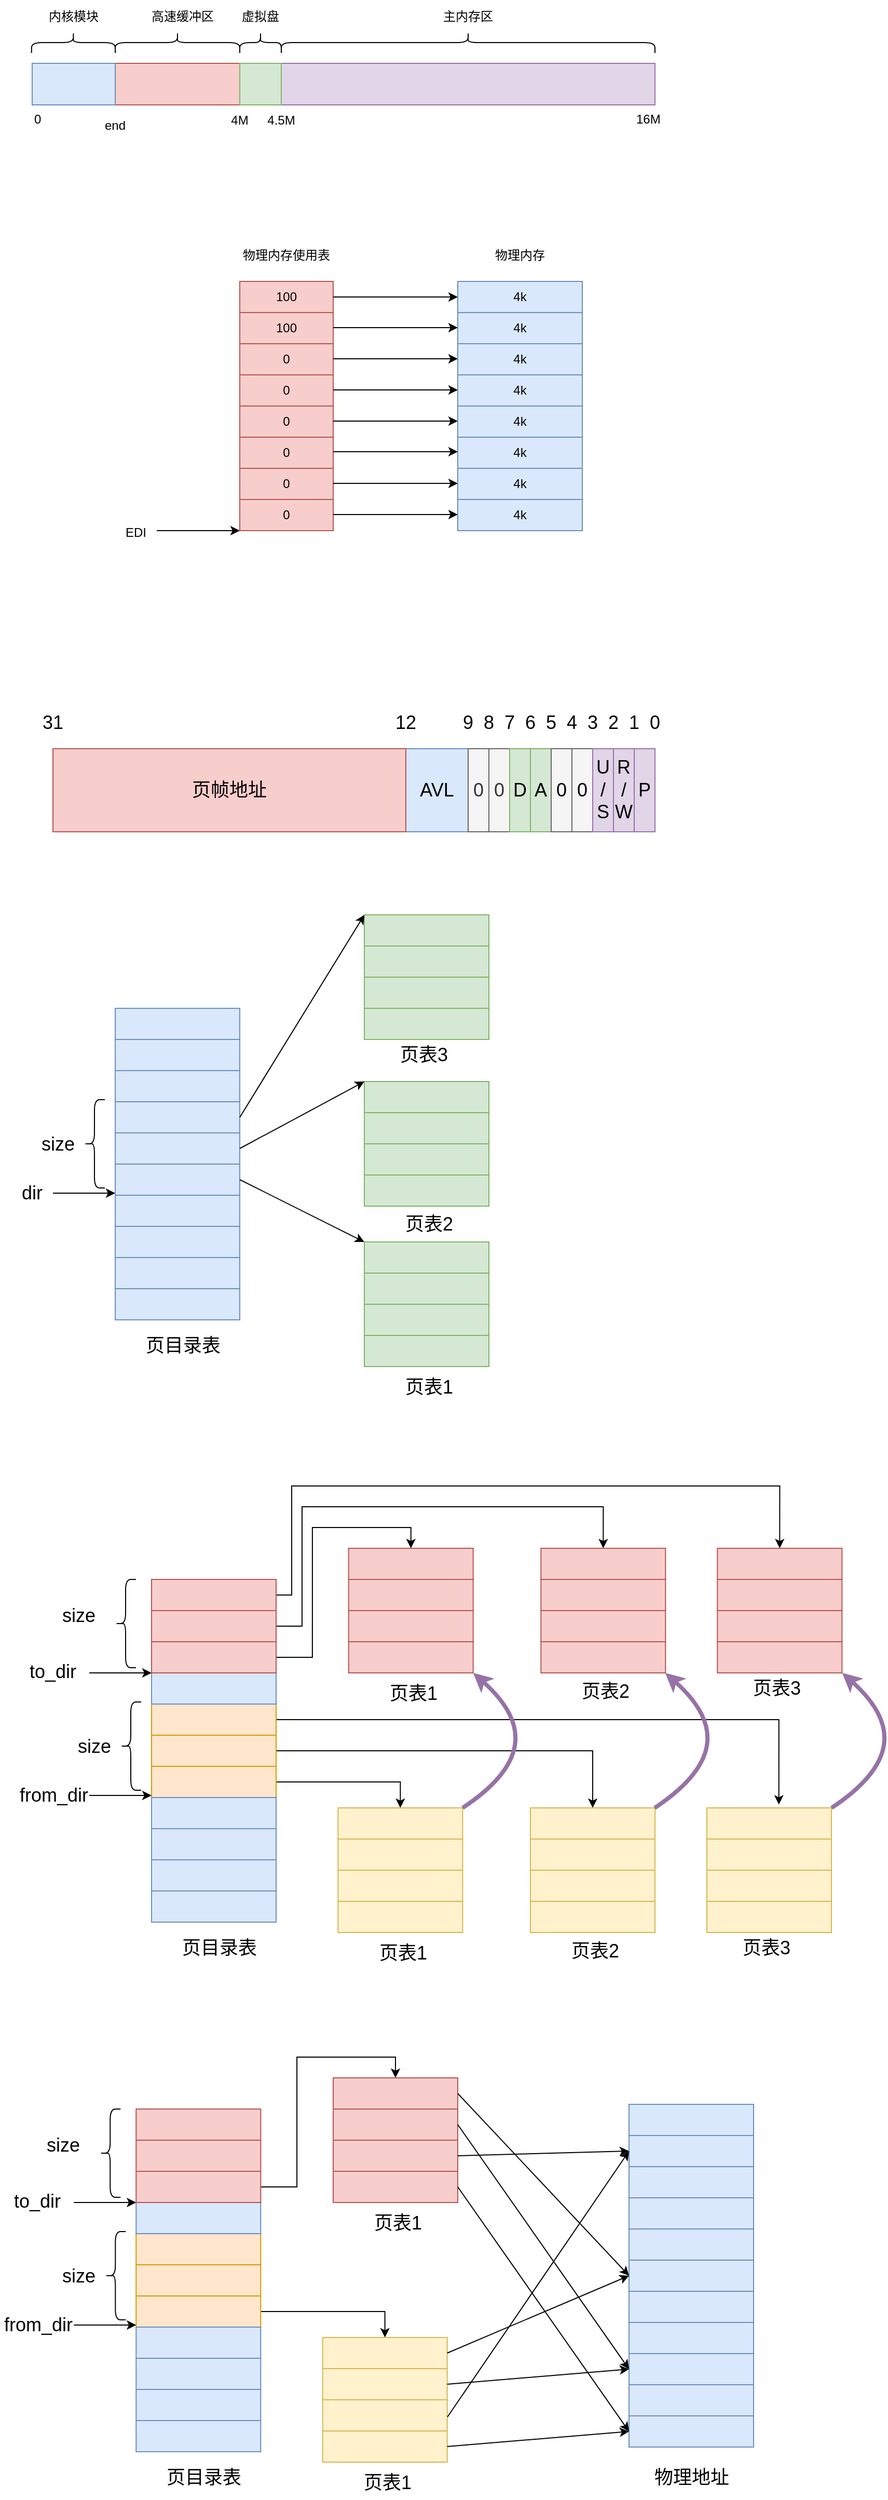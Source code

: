 <mxfile version="20.8.16" type="device"><diagram name="第 1 页" id="Z9fqQIJsKG8-aq3Dp88y"><mxGraphModel dx="2127" dy="840" grid="1" gridSize="10" guides="1" tooltips="1" connect="1" arrows="1" fold="1" page="1" pageScale="1" pageWidth="827" pageHeight="1169" math="0" shadow="0"><root><mxCell id="0"/><mxCell id="1" parent="0"/><mxCell id="56zLblbJZjW0HBdOFRBx-1" value="" style="rounded=0;whiteSpace=wrap;html=1;fillColor=#f8cecc;strokeColor=#b85450;" parent="1" vertex="1"><mxGeometry x="-520" y="100" width="120" height="40" as="geometry"/></mxCell><mxCell id="56zLblbJZjW0HBdOFRBx-2" value="4M" style="text;strokeColor=none;align=center;fillColor=none;html=1;verticalAlign=middle;whiteSpace=wrap;rounded=0;" parent="1" vertex="1"><mxGeometry x="-430" y="140" width="60" height="30" as="geometry"/></mxCell><mxCell id="56zLblbJZjW0HBdOFRBx-3" value="" style="rounded=0;whiteSpace=wrap;html=1;fillColor=#e1d5e7;strokeColor=#9673a6;" parent="1" vertex="1"><mxGeometry x="-360" y="100" width="360" height="40" as="geometry"/></mxCell><mxCell id="56zLblbJZjW0HBdOFRBx-4" value="&lt;span style=&quot;color: rgb(0, 0, 0); font-family: Helvetica; font-size: 12px; font-style: normal; font-variant-ligatures: normal; font-variant-caps: normal; font-weight: 400; letter-spacing: normal; orphans: 2; text-align: center; text-indent: 0px; text-transform: none; widows: 2; word-spacing: 0px; -webkit-text-stroke-width: 0px; background-color: rgb(251, 251, 251); text-decoration-thickness: initial; text-decoration-style: initial; text-decoration-color: initial; float: none; display: inline !important;&quot;&gt;16M&lt;/span&gt;" style="text;whiteSpace=wrap;html=1;" parent="1" vertex="1"><mxGeometry x="-20" y="140" width="50" height="40" as="geometry"/></mxCell><mxCell id="56zLblbJZjW0HBdOFRBx-5" value="&lt;span style=&quot;color: rgb(0, 0, 0); font-family: Helvetica; font-size: 12px; font-style: normal; font-variant-ligatures: normal; font-variant-caps: normal; font-weight: 400; letter-spacing: normal; orphans: 2; text-align: center; text-indent: 0px; text-transform: none; widows: 2; word-spacing: 0px; -webkit-text-stroke-width: 0px; background-color: rgb(251, 251, 251); text-decoration-thickness: initial; text-decoration-style: initial; text-decoration-color: initial; float: none; display: inline !important;&quot;&gt;0&lt;/span&gt;" style="text;whiteSpace=wrap;html=1;" parent="1" vertex="1"><mxGeometry x="-600" y="140" width="50" height="40" as="geometry"/></mxCell><mxCell id="56zLblbJZjW0HBdOFRBx-6" value="" style="rounded=0;whiteSpace=wrap;html=1;fillColor=#dae8fc;strokeColor=#6c8ebf;" parent="1" vertex="1"><mxGeometry x="-600" y="100" width="80" height="40" as="geometry"/></mxCell><mxCell id="56zLblbJZjW0HBdOFRBx-8" value="" style="rounded=0;whiteSpace=wrap;html=1;fillColor=#d5e8d4;strokeColor=#82b366;" parent="1" vertex="1"><mxGeometry x="-400" y="100" width="40" height="40" as="geometry"/></mxCell><mxCell id="56zLblbJZjW0HBdOFRBx-9" value="" style="shape=curlyBracket;whiteSpace=wrap;html=1;rounded=1;flipH=1;labelPosition=right;verticalLabelPosition=middle;align=left;verticalAlign=middle;rotation=-90;" parent="1" vertex="1"><mxGeometry x="-390" y="60" width="20" height="40" as="geometry"/></mxCell><mxCell id="56zLblbJZjW0HBdOFRBx-10" value="虚拟盘" style="text;strokeColor=none;align=center;fillColor=none;html=1;verticalAlign=middle;whiteSpace=wrap;rounded=0;" parent="1" vertex="1"><mxGeometry x="-410" y="40" width="60" height="30" as="geometry"/></mxCell><mxCell id="56zLblbJZjW0HBdOFRBx-11" value="" style="shape=curlyBracket;whiteSpace=wrap;html=1;rounded=1;flipH=1;labelPosition=right;verticalLabelPosition=middle;align=left;verticalAlign=middle;rotation=-90;" parent="1" vertex="1"><mxGeometry x="-190" y="-100" width="20" height="360" as="geometry"/></mxCell><mxCell id="56zLblbJZjW0HBdOFRBx-13" value="主内存区" style="text;strokeColor=none;align=center;fillColor=none;html=1;verticalAlign=middle;whiteSpace=wrap;rounded=0;" parent="1" vertex="1"><mxGeometry x="-210" y="40" width="60" height="30" as="geometry"/></mxCell><mxCell id="56zLblbJZjW0HBdOFRBx-14" value="高速缓冲区" style="text;strokeColor=none;align=center;fillColor=none;html=1;verticalAlign=middle;whiteSpace=wrap;rounded=0;" parent="1" vertex="1"><mxGeometry x="-490" y="40" width="70" height="30" as="geometry"/></mxCell><mxCell id="56zLblbJZjW0HBdOFRBx-15" value="" style="shape=curlyBracket;whiteSpace=wrap;html=1;rounded=1;flipH=1;labelPosition=right;verticalLabelPosition=middle;align=left;verticalAlign=middle;rotation=-90;" parent="1" vertex="1"><mxGeometry x="-470" y="20" width="20" height="120" as="geometry"/></mxCell><mxCell id="56zLblbJZjW0HBdOFRBx-16" value="" style="shape=curlyBracket;whiteSpace=wrap;html=1;rounded=1;flipH=1;labelPosition=right;verticalLabelPosition=middle;align=left;verticalAlign=middle;rotation=-90;" parent="1" vertex="1"><mxGeometry x="-570.31" y="39.69" width="20" height="80.63" as="geometry"/></mxCell><mxCell id="56zLblbJZjW0HBdOFRBx-17" value="内核模块" style="text;strokeColor=none;align=center;fillColor=none;html=1;verticalAlign=middle;whiteSpace=wrap;rounded=0;" parent="1" vertex="1"><mxGeometry x="-595.31" y="39.69" width="70" height="30" as="geometry"/></mxCell><mxCell id="56zLblbJZjW0HBdOFRBx-18" value="4.5M" style="text;strokeColor=none;align=center;fillColor=none;html=1;verticalAlign=middle;whiteSpace=wrap;rounded=0;" parent="1" vertex="1"><mxGeometry x="-390" y="140" width="60" height="30" as="geometry"/></mxCell><mxCell id="56zLblbJZjW0HBdOFRBx-19" value="end" style="text;strokeColor=none;align=center;fillColor=none;html=1;verticalAlign=middle;whiteSpace=wrap;rounded=0;" parent="1" vertex="1"><mxGeometry x="-550.31" y="145" width="60" height="30" as="geometry"/></mxCell><mxCell id="6lgCootFvS-f-Yo6Gv3N-1" value="4k" style="rounded=0;whiteSpace=wrap;html=1;fillColor=#dae8fc;strokeColor=#6c8ebf;" parent="1" vertex="1"><mxGeometry x="-190" y="310" width="120" height="30" as="geometry"/></mxCell><mxCell id="6lgCootFvS-f-Yo6Gv3N-2" value="4k" style="rounded=0;whiteSpace=wrap;html=1;fillColor=#dae8fc;strokeColor=#6c8ebf;" parent="1" vertex="1"><mxGeometry x="-190" y="340" width="120" height="30" as="geometry"/></mxCell><mxCell id="6lgCootFvS-f-Yo6Gv3N-4" value="100" style="rounded=0;whiteSpace=wrap;html=1;fillColor=#f8cecc;strokeColor=#b85450;" parent="1" vertex="1"><mxGeometry x="-400" y="310" width="90" height="30" as="geometry"/></mxCell><mxCell id="6lgCootFvS-f-Yo6Gv3N-5" value="100" style="rounded=0;whiteSpace=wrap;html=1;fillColor=#f8cecc;strokeColor=#b85450;" parent="1" vertex="1"><mxGeometry x="-400" y="340" width="90" height="30" as="geometry"/></mxCell><mxCell id="6lgCootFvS-f-Yo6Gv3N-6" value="4k" style="rounded=0;whiteSpace=wrap;html=1;fillColor=#dae8fc;strokeColor=#6c8ebf;" parent="1" vertex="1"><mxGeometry x="-190" y="370" width="120" height="30" as="geometry"/></mxCell><mxCell id="6lgCootFvS-f-Yo6Gv3N-7" value="4k" style="rounded=0;whiteSpace=wrap;html=1;fillColor=#dae8fc;strokeColor=#6c8ebf;" parent="1" vertex="1"><mxGeometry x="-190" y="400" width="120" height="30" as="geometry"/></mxCell><mxCell id="6lgCootFvS-f-Yo6Gv3N-8" value="4k" style="rounded=0;whiteSpace=wrap;html=1;fillColor=#dae8fc;strokeColor=#6c8ebf;" parent="1" vertex="1"><mxGeometry x="-190" y="490" width="120" height="30" as="geometry"/></mxCell><mxCell id="6lgCootFvS-f-Yo6Gv3N-9" value="4k" style="rounded=0;whiteSpace=wrap;html=1;fillColor=#dae8fc;strokeColor=#6c8ebf;" parent="1" vertex="1"><mxGeometry x="-190" y="520" width="120" height="30" as="geometry"/></mxCell><mxCell id="6lgCootFvS-f-Yo6Gv3N-10" value="4k" style="rounded=0;whiteSpace=wrap;html=1;fillColor=#dae8fc;strokeColor=#6c8ebf;" parent="1" vertex="1"><mxGeometry x="-190" y="430" width="120" height="30" as="geometry"/></mxCell><mxCell id="6lgCootFvS-f-Yo6Gv3N-11" value="4k" style="rounded=0;whiteSpace=wrap;html=1;fillColor=#dae8fc;strokeColor=#6c8ebf;" parent="1" vertex="1"><mxGeometry x="-190" y="460" width="120" height="30" as="geometry"/></mxCell><mxCell id="6lgCootFvS-f-Yo6Gv3N-12" value="0" style="rounded=0;whiteSpace=wrap;html=1;fillColor=#f8cecc;strokeColor=#b85450;" parent="1" vertex="1"><mxGeometry x="-400" y="370" width="90" height="30" as="geometry"/></mxCell><mxCell id="6lgCootFvS-f-Yo6Gv3N-13" value="0" style="rounded=0;whiteSpace=wrap;html=1;fillColor=#f8cecc;strokeColor=#b85450;" parent="1" vertex="1"><mxGeometry x="-400" y="400" width="90" height="30" as="geometry"/></mxCell><mxCell id="6lgCootFvS-f-Yo6Gv3N-14" value="0" style="rounded=0;whiteSpace=wrap;html=1;fillColor=#f8cecc;strokeColor=#b85450;" parent="1" vertex="1"><mxGeometry x="-400" y="430" width="90" height="30" as="geometry"/></mxCell><mxCell id="6lgCootFvS-f-Yo6Gv3N-15" value="0" style="rounded=0;whiteSpace=wrap;html=1;fillColor=#f8cecc;strokeColor=#b85450;" parent="1" vertex="1"><mxGeometry x="-400" y="460" width="90" height="30" as="geometry"/></mxCell><mxCell id="6lgCootFvS-f-Yo6Gv3N-16" value="0" style="rounded=0;whiteSpace=wrap;html=1;fillColor=#f8cecc;strokeColor=#b85450;" parent="1" vertex="1"><mxGeometry x="-400" y="490" width="90" height="30" as="geometry"/></mxCell><mxCell id="6lgCootFvS-f-Yo6Gv3N-17" value="0" style="rounded=0;whiteSpace=wrap;html=1;fillColor=#f8cecc;strokeColor=#b85450;" parent="1" vertex="1"><mxGeometry x="-400" y="520" width="90" height="30" as="geometry"/></mxCell><mxCell id="6lgCootFvS-f-Yo6Gv3N-18" value="" style="endArrow=classic;html=1;rounded=0;entryX=0;entryY=1;entryDx=0;entryDy=0;" parent="1" target="6lgCootFvS-f-Yo6Gv3N-17" edge="1"><mxGeometry width="50" height="50" relative="1" as="geometry"><mxPoint x="-480" y="550" as="sourcePoint"/><mxPoint x="-470" y="530" as="targetPoint"/></mxGeometry></mxCell><mxCell id="6lgCootFvS-f-Yo6Gv3N-19" value="EDI" style="text;strokeColor=none;align=center;fillColor=none;html=1;verticalAlign=middle;whiteSpace=wrap;rounded=0;" parent="1" vertex="1"><mxGeometry x="-530" y="537" width="60" height="30" as="geometry"/></mxCell><mxCell id="6lgCootFvS-f-Yo6Gv3N-20" value="" style="endArrow=classic;html=1;rounded=0;exitX=1;exitY=0.5;exitDx=0;exitDy=0;entryX=0;entryY=0.5;entryDx=0;entryDy=0;" parent="1" source="6lgCootFvS-f-Yo6Gv3N-4" target="6lgCootFvS-f-Yo6Gv3N-1" edge="1"><mxGeometry width="50" height="50" relative="1" as="geometry"><mxPoint x="-270" y="360" as="sourcePoint"/><mxPoint x="-220" y="310" as="targetPoint"/></mxGeometry></mxCell><mxCell id="6lgCootFvS-f-Yo6Gv3N-25" value="" style="endArrow=classic;html=1;rounded=0;exitX=1;exitY=0.5;exitDx=0;exitDy=0;entryX=0;entryY=0.5;entryDx=0;entryDy=0;" parent="1" edge="1"><mxGeometry width="50" height="50" relative="1" as="geometry"><mxPoint x="-310" y="354.5" as="sourcePoint"/><mxPoint x="-190" y="354.5" as="targetPoint"/></mxGeometry></mxCell><mxCell id="6lgCootFvS-f-Yo6Gv3N-26" value="" style="endArrow=classic;html=1;rounded=0;exitX=1;exitY=0.5;exitDx=0;exitDy=0;entryX=0;entryY=0.5;entryDx=0;entryDy=0;" parent="1" edge="1"><mxGeometry width="50" height="50" relative="1" as="geometry"><mxPoint x="-310" y="384.5" as="sourcePoint"/><mxPoint x="-190" y="384.5" as="targetPoint"/></mxGeometry></mxCell><mxCell id="6lgCootFvS-f-Yo6Gv3N-27" value="" style="endArrow=classic;html=1;rounded=0;exitX=1;exitY=0.5;exitDx=0;exitDy=0;entryX=0;entryY=0.5;entryDx=0;entryDy=0;" parent="1" edge="1"><mxGeometry width="50" height="50" relative="1" as="geometry"><mxPoint x="-310" y="414.5" as="sourcePoint"/><mxPoint x="-190" y="414.5" as="targetPoint"/></mxGeometry></mxCell><mxCell id="6lgCootFvS-f-Yo6Gv3N-28" value="" style="endArrow=classic;html=1;rounded=0;exitX=1;exitY=0.5;exitDx=0;exitDy=0;entryX=0;entryY=0.5;entryDx=0;entryDy=0;" parent="1" edge="1"><mxGeometry width="50" height="50" relative="1" as="geometry"><mxPoint x="-310" y="444.5" as="sourcePoint"/><mxPoint x="-190" y="444.5" as="targetPoint"/></mxGeometry></mxCell><mxCell id="6lgCootFvS-f-Yo6Gv3N-29" value="" style="endArrow=classic;html=1;rounded=0;exitX=1;exitY=0.5;exitDx=0;exitDy=0;entryX=0;entryY=0.5;entryDx=0;entryDy=0;" parent="1" edge="1"><mxGeometry width="50" height="50" relative="1" as="geometry"><mxPoint x="-310" y="474" as="sourcePoint"/><mxPoint x="-190" y="474" as="targetPoint"/></mxGeometry></mxCell><mxCell id="6lgCootFvS-f-Yo6Gv3N-30" value="" style="endArrow=classic;html=1;rounded=0;exitX=1;exitY=0.5;exitDx=0;exitDy=0;entryX=0;entryY=0.5;entryDx=0;entryDy=0;" parent="1" edge="1"><mxGeometry width="50" height="50" relative="1" as="geometry"><mxPoint x="-310" y="504.5" as="sourcePoint"/><mxPoint x="-190" y="504.5" as="targetPoint"/></mxGeometry></mxCell><mxCell id="6lgCootFvS-f-Yo6Gv3N-31" value="" style="endArrow=classic;html=1;rounded=0;exitX=1;exitY=0.5;exitDx=0;exitDy=0;entryX=0;entryY=0.5;entryDx=0;entryDy=0;" parent="1" edge="1"><mxGeometry width="50" height="50" relative="1" as="geometry"><mxPoint x="-310" y="534.5" as="sourcePoint"/><mxPoint x="-190" y="534.5" as="targetPoint"/></mxGeometry></mxCell><mxCell id="6lgCootFvS-f-Yo6Gv3N-32" value="物理内存" style="text;strokeColor=none;align=center;fillColor=none;html=1;verticalAlign=middle;whiteSpace=wrap;rounded=0;" parent="1" vertex="1"><mxGeometry x="-160" y="270" width="60" height="30" as="geometry"/></mxCell><mxCell id="6lgCootFvS-f-Yo6Gv3N-33" value="物理内存使用表" style="text;strokeColor=none;align=center;fillColor=none;html=1;verticalAlign=middle;whiteSpace=wrap;rounded=0;" parent="1" vertex="1"><mxGeometry x="-405.31" y="270" width="100" height="30" as="geometry"/></mxCell><mxCell id="2Js9VIfwfbrX5VFIJT9C-2" value="31" style="text;strokeColor=none;align=center;fillColor=none;html=1;verticalAlign=middle;whiteSpace=wrap;rounded=0;fontSize=18;" parent="1" vertex="1"><mxGeometry x="-610" y="720" width="60" height="30" as="geometry"/></mxCell><mxCell id="2Js9VIfwfbrX5VFIJT9C-3" value="12" style="text;strokeColor=none;align=center;fillColor=none;html=1;verticalAlign=middle;whiteSpace=wrap;rounded=0;fontSize=18;" parent="1" vertex="1"><mxGeometry x="-270.0" y="720" width="60" height="30" as="geometry"/></mxCell><mxCell id="2Js9VIfwfbrX5VFIJT9C-6" value="9" style="text;strokeColor=none;align=center;fillColor=none;html=1;verticalAlign=middle;whiteSpace=wrap;rounded=0;fontSize=18;" parent="1" vertex="1"><mxGeometry x="-190" y="720" width="20" height="30" as="geometry"/></mxCell><mxCell id="2Js9VIfwfbrX5VFIJT9C-9" value="8" style="text;strokeColor=none;align=center;fillColor=none;html=1;verticalAlign=middle;whiteSpace=wrap;rounded=0;fontSize=18;" parent="1" vertex="1"><mxGeometry x="-170" y="720" width="20" height="30" as="geometry"/></mxCell><mxCell id="2Js9VIfwfbrX5VFIJT9C-10" value="7" style="text;strokeColor=none;align=center;fillColor=none;html=1;verticalAlign=middle;whiteSpace=wrap;rounded=0;fontSize=18;" parent="1" vertex="1"><mxGeometry x="-150" y="720" width="20" height="30" as="geometry"/></mxCell><mxCell id="2Js9VIfwfbrX5VFIJT9C-19" value="AVL" style="rounded=0;whiteSpace=wrap;html=1;fontSize=18;fillColor=#dae8fc;strokeColor=#6c8ebf;" parent="1" vertex="1"><mxGeometry x="-240" y="760" width="60" height="80" as="geometry"/></mxCell><mxCell id="2Js9VIfwfbrX5VFIJT9C-21" value="0" style="rounded=0;whiteSpace=wrap;html=1;fontSize=18;fillColor=#f5f5f5;fontColor=#333333;strokeColor=#666666;" parent="1" vertex="1"><mxGeometry x="-180" y="760" width="20" height="80" as="geometry"/></mxCell><mxCell id="2Js9VIfwfbrX5VFIJT9C-22" value="页帧地址" style="rounded=0;whiteSpace=wrap;html=1;fontSize=18;fillColor=#f8cecc;strokeColor=#b85450;" parent="1" vertex="1"><mxGeometry x="-580" y="760" width="340" height="80" as="geometry"/></mxCell><mxCell id="2Js9VIfwfbrX5VFIJT9C-26" value="0" style="rounded=0;whiteSpace=wrap;html=1;fontSize=18;fillColor=#f5f5f5;fontColor=#333333;strokeColor=#666666;" parent="1" vertex="1"><mxGeometry x="-160" y="760" width="20" height="80" as="geometry"/></mxCell><mxCell id="2Js9VIfwfbrX5VFIJT9C-27" value="D" style="rounded=0;whiteSpace=wrap;html=1;fontSize=18;fillColor=#d5e8d4;strokeColor=#82b366;" parent="1" vertex="1"><mxGeometry x="-140" y="760" width="20" height="80" as="geometry"/></mxCell><mxCell id="2Js9VIfwfbrX5VFIJT9C-28" value="A" style="rounded=0;whiteSpace=wrap;html=1;fontSize=18;fillColor=#d5e8d4;strokeColor=#82b366;" parent="1" vertex="1"><mxGeometry x="-120" y="760" width="20" height="80" as="geometry"/></mxCell><mxCell id="2Js9VIfwfbrX5VFIJT9C-29" value="6" style="text;strokeColor=none;align=center;fillColor=none;html=1;verticalAlign=middle;whiteSpace=wrap;rounded=0;fontSize=18;" parent="1" vertex="1"><mxGeometry x="-130" y="720" width="20" height="30" as="geometry"/></mxCell><mxCell id="2Js9VIfwfbrX5VFIJT9C-30" value="5" style="text;strokeColor=none;align=center;fillColor=none;html=1;verticalAlign=middle;whiteSpace=wrap;rounded=0;fontSize=18;" parent="1" vertex="1"><mxGeometry x="-110" y="720" width="20" height="30" as="geometry"/></mxCell><mxCell id="2Js9VIfwfbrX5VFIJT9C-31" value="0" style="rounded=0;whiteSpace=wrap;html=1;fontSize=18;fillColor=#f5f5f5;strokeColor=#666666;" parent="1" vertex="1"><mxGeometry x="-100" y="760" width="20" height="80" as="geometry"/></mxCell><mxCell id="2Js9VIfwfbrX5VFIJT9C-32" value="0" style="rounded=0;whiteSpace=wrap;html=1;fontSize=18;fillColor=#f5f5f5;strokeColor=#666666;" parent="1" vertex="1"><mxGeometry x="-80" y="760" width="20" height="80" as="geometry"/></mxCell><mxCell id="2Js9VIfwfbrX5VFIJT9C-33" value="4" style="text;strokeColor=none;align=center;fillColor=none;html=1;verticalAlign=middle;whiteSpace=wrap;rounded=0;fontSize=18;" parent="1" vertex="1"><mxGeometry x="-90" y="720" width="20" height="30" as="geometry"/></mxCell><mxCell id="2Js9VIfwfbrX5VFIJT9C-34" value="3" style="text;strokeColor=none;align=center;fillColor=none;html=1;verticalAlign=middle;whiteSpace=wrap;rounded=0;fontSize=18;" parent="1" vertex="1"><mxGeometry x="-70" y="720" width="20" height="30" as="geometry"/></mxCell><mxCell id="2Js9VIfwfbrX5VFIJT9C-35" value="U&lt;br&gt;/&lt;br&gt;S" style="rounded=0;whiteSpace=wrap;html=1;fontSize=18;fillColor=#e1d5e7;strokeColor=#9673a6;" parent="1" vertex="1"><mxGeometry x="-60" y="760" width="20" height="80" as="geometry"/></mxCell><mxCell id="2Js9VIfwfbrX5VFIJT9C-36" value="R&lt;br&gt;/&lt;br&gt;W" style="rounded=0;whiteSpace=wrap;html=1;fontSize=18;fillColor=#e1d5e7;strokeColor=#9673a6;" parent="1" vertex="1"><mxGeometry x="-40" y="760" width="20" height="80" as="geometry"/></mxCell><mxCell id="2Js9VIfwfbrX5VFIJT9C-37" value="P" style="rounded=0;whiteSpace=wrap;html=1;fontSize=18;fillColor=#e1d5e7;strokeColor=#9673a6;" parent="1" vertex="1"><mxGeometry x="-20" y="760" width="20" height="80" as="geometry"/></mxCell><mxCell id="2Js9VIfwfbrX5VFIJT9C-40" value="2" style="text;strokeColor=none;align=center;fillColor=none;html=1;verticalAlign=middle;whiteSpace=wrap;rounded=0;fontSize=18;" parent="1" vertex="1"><mxGeometry x="-50" y="720" width="20" height="30" as="geometry"/></mxCell><mxCell id="2Js9VIfwfbrX5VFIJT9C-41" value="1" style="text;strokeColor=none;align=center;fillColor=none;html=1;verticalAlign=middle;whiteSpace=wrap;rounded=0;fontSize=18;" parent="1" vertex="1"><mxGeometry x="-30" y="720" width="20" height="30" as="geometry"/></mxCell><mxCell id="2Js9VIfwfbrX5VFIJT9C-42" value="0" style="text;strokeColor=none;align=center;fillColor=none;html=1;verticalAlign=middle;whiteSpace=wrap;rounded=0;fontSize=18;" parent="1" vertex="1"><mxGeometry x="-10" y="720" width="20" height="30" as="geometry"/></mxCell><mxCell id="ocyKBZxCgEPfSxiALkXe-1" value="" style="rounded=0;whiteSpace=wrap;html=1;fillColor=#dae8fc;strokeColor=#6c8ebf;" parent="1" vertex="1"><mxGeometry x="-520" y="1100" width="120" height="30" as="geometry"/></mxCell><mxCell id="ocyKBZxCgEPfSxiALkXe-2" value="" style="rounded=0;whiteSpace=wrap;html=1;fillColor=#dae8fc;strokeColor=#6c8ebf;" parent="1" vertex="1"><mxGeometry x="-520" y="1070" width="120" height="30" as="geometry"/></mxCell><mxCell id="ocyKBZxCgEPfSxiALkXe-3" value="" style="rounded=0;whiteSpace=wrap;html=1;fillColor=#dae8fc;strokeColor=#6c8ebf;" parent="1" vertex="1"><mxGeometry x="-520" y="1160" width="120" height="30" as="geometry"/></mxCell><mxCell id="ocyKBZxCgEPfSxiALkXe-4" value="" style="rounded=0;whiteSpace=wrap;html=1;fillColor=#dae8fc;strokeColor=#6c8ebf;" parent="1" vertex="1"><mxGeometry x="-520" y="1130" width="120" height="30" as="geometry"/></mxCell><mxCell id="ocyKBZxCgEPfSxiALkXe-5" value="" style="rounded=0;whiteSpace=wrap;html=1;fillColor=#dae8fc;strokeColor=#6c8ebf;" parent="1" vertex="1"><mxGeometry x="-520" y="1220" width="120" height="30" as="geometry"/></mxCell><mxCell id="ocyKBZxCgEPfSxiALkXe-6" value="" style="rounded=0;whiteSpace=wrap;html=1;fillColor=#dae8fc;strokeColor=#6c8ebf;" parent="1" vertex="1"><mxGeometry x="-520" y="1190" width="120" height="30" as="geometry"/></mxCell><mxCell id="ocyKBZxCgEPfSxiALkXe-7" value="" style="rounded=0;whiteSpace=wrap;html=1;fillColor=#dae8fc;strokeColor=#6c8ebf;" parent="1" vertex="1"><mxGeometry x="-520" y="1280" width="120" height="30" as="geometry"/></mxCell><mxCell id="ocyKBZxCgEPfSxiALkXe-8" value="" style="rounded=0;whiteSpace=wrap;html=1;fillColor=#dae8fc;strokeColor=#6c8ebf;" parent="1" vertex="1"><mxGeometry x="-520" y="1250" width="120" height="30" as="geometry"/></mxCell><mxCell id="ocyKBZxCgEPfSxiALkXe-9" value="" style="rounded=0;whiteSpace=wrap;html=1;fillColor=#dae8fc;strokeColor=#6c8ebf;" parent="1" vertex="1"><mxGeometry x="-520" y="1040" width="120" height="30" as="geometry"/></mxCell><mxCell id="ocyKBZxCgEPfSxiALkXe-10" value="" style="rounded=0;whiteSpace=wrap;html=1;fillColor=#dae8fc;strokeColor=#6c8ebf;" parent="1" vertex="1"><mxGeometry x="-520" y="1010" width="120" height="30" as="geometry"/></mxCell><mxCell id="ocyKBZxCgEPfSxiALkXe-11" value="&lt;font style=&quot;font-size: 18px;&quot;&gt;页目录表&lt;/font&gt;" style="text;strokeColor=none;align=center;fillColor=none;html=1;verticalAlign=middle;whiteSpace=wrap;rounded=0;" parent="1" vertex="1"><mxGeometry x="-507.5" y="1320" width="105" height="30" as="geometry"/></mxCell><mxCell id="ocyKBZxCgEPfSxiALkXe-12" value="" style="endArrow=classic;html=1;rounded=0;fontSize=18;" parent="1" edge="1"><mxGeometry width="50" height="50" relative="1" as="geometry"><mxPoint x="-580" y="1188" as="sourcePoint"/><mxPoint x="-520" y="1188" as="targetPoint"/></mxGeometry></mxCell><mxCell id="ocyKBZxCgEPfSxiALkXe-13" value="dir" style="text;strokeColor=none;align=center;fillColor=none;html=1;verticalAlign=middle;whiteSpace=wrap;rounded=0;fontSize=18;" parent="1" vertex="1"><mxGeometry x="-630.31" y="1173" width="60" height="30" as="geometry"/></mxCell><mxCell id="ocyKBZxCgEPfSxiALkXe-14" value="" style="shape=curlyBracket;whiteSpace=wrap;html=1;rounded=1;labelPosition=left;verticalLabelPosition=middle;align=right;verticalAlign=middle;fontSize=18;" parent="1" vertex="1"><mxGeometry x="-550" y="1098" width="20" height="85" as="geometry"/></mxCell><mxCell id="ocyKBZxCgEPfSxiALkXe-16" value="size" style="text;strokeColor=none;align=center;fillColor=none;html=1;verticalAlign=middle;whiteSpace=wrap;rounded=0;fontSize=18;" parent="1" vertex="1"><mxGeometry x="-605" y="1125.5" width="60" height="30" as="geometry"/></mxCell><mxCell id="ocyKBZxCgEPfSxiALkXe-17" value="" style="rounded=0;whiteSpace=wrap;html=1;fillColor=#d5e8d4;strokeColor=#82b366;" parent="1" vertex="1"><mxGeometry x="-280" y="1325" width="120" height="30" as="geometry"/></mxCell><mxCell id="ocyKBZxCgEPfSxiALkXe-18" value="" style="rounded=0;whiteSpace=wrap;html=1;fillColor=#d5e8d4;strokeColor=#82b366;" parent="1" vertex="1"><mxGeometry x="-280" y="1295" width="120" height="30" as="geometry"/></mxCell><mxCell id="ocyKBZxCgEPfSxiALkXe-20" value="" style="rounded=0;whiteSpace=wrap;html=1;fillColor=#d5e8d4;strokeColor=#82b366;" parent="1" vertex="1"><mxGeometry x="-280" y="1265" width="120" height="30" as="geometry"/></mxCell><mxCell id="ocyKBZxCgEPfSxiALkXe-21" value="" style="rounded=0;whiteSpace=wrap;html=1;fillColor=#d5e8d4;strokeColor=#82b366;" parent="1" vertex="1"><mxGeometry x="-280" y="1235" width="120" height="30" as="geometry"/></mxCell><mxCell id="ocyKBZxCgEPfSxiALkXe-22" value="" style="endArrow=classic;html=1;rounded=0;fontSize=18;exitX=1;exitY=0.5;exitDx=0;exitDy=0;entryX=0;entryY=0;entryDx=0;entryDy=0;" parent="1" source="ocyKBZxCgEPfSxiALkXe-3" target="ocyKBZxCgEPfSxiALkXe-21" edge="1"><mxGeometry width="50" height="50" relative="1" as="geometry"><mxPoint x="-360" y="1200" as="sourcePoint"/><mxPoint x="-310" y="1150" as="targetPoint"/></mxGeometry></mxCell><mxCell id="ocyKBZxCgEPfSxiALkXe-28" value="" style="rounded=0;whiteSpace=wrap;html=1;fillColor=#d5e8d4;strokeColor=#82b366;" parent="1" vertex="1"><mxGeometry x="-280" y="1170.5" width="120" height="30" as="geometry"/></mxCell><mxCell id="ocyKBZxCgEPfSxiALkXe-29" value="" style="rounded=0;whiteSpace=wrap;html=1;fillColor=#d5e8d4;strokeColor=#82b366;" parent="1" vertex="1"><mxGeometry x="-280" y="1140.5" width="120" height="30" as="geometry"/></mxCell><mxCell id="ocyKBZxCgEPfSxiALkXe-30" value="" style="rounded=0;whiteSpace=wrap;html=1;fillColor=#d5e8d4;strokeColor=#82b366;" parent="1" vertex="1"><mxGeometry x="-280" y="1110.5" width="120" height="30" as="geometry"/></mxCell><mxCell id="ocyKBZxCgEPfSxiALkXe-31" value="" style="rounded=0;whiteSpace=wrap;html=1;fillColor=#d5e8d4;strokeColor=#82b366;" parent="1" vertex="1"><mxGeometry x="-280" y="1080.5" width="120" height="30" as="geometry"/></mxCell><mxCell id="ocyKBZxCgEPfSxiALkXe-32" value="" style="endArrow=classic;html=1;rounded=0;fontSize=18;exitX=1;exitY=0.5;exitDx=0;exitDy=0;entryX=0;entryY=0;entryDx=0;entryDy=0;" parent="1" source="ocyKBZxCgEPfSxiALkXe-4" target="ocyKBZxCgEPfSxiALkXe-31" edge="1"><mxGeometry width="50" height="50" relative="1" as="geometry"><mxPoint x="-390" y="1185" as="sourcePoint"/><mxPoint x="-260" y="1230" as="targetPoint"/></mxGeometry></mxCell><mxCell id="ocyKBZxCgEPfSxiALkXe-34" value="" style="rounded=0;whiteSpace=wrap;html=1;fillColor=#d5e8d4;strokeColor=#82b366;" parent="1" vertex="1"><mxGeometry x="-280" y="1010" width="120" height="30" as="geometry"/></mxCell><mxCell id="ocyKBZxCgEPfSxiALkXe-35" value="" style="rounded=0;whiteSpace=wrap;html=1;fillColor=#d5e8d4;strokeColor=#82b366;" parent="1" vertex="1"><mxGeometry x="-280" y="980" width="120" height="30" as="geometry"/></mxCell><mxCell id="ocyKBZxCgEPfSxiALkXe-36" value="" style="rounded=0;whiteSpace=wrap;html=1;fillColor=#d5e8d4;strokeColor=#82b366;" parent="1" vertex="1"><mxGeometry x="-280" y="950" width="120" height="30" as="geometry"/></mxCell><mxCell id="ocyKBZxCgEPfSxiALkXe-37" value="" style="rounded=0;whiteSpace=wrap;html=1;fillColor=#d5e8d4;strokeColor=#82b366;" parent="1" vertex="1"><mxGeometry x="-280" y="920" width="120" height="30" as="geometry"/></mxCell><mxCell id="ocyKBZxCgEPfSxiALkXe-38" value="" style="endArrow=classic;html=1;rounded=0;fontSize=18;exitX=1;exitY=0.5;exitDx=0;exitDy=0;entryX=0;entryY=0;entryDx=0;entryDy=0;" parent="1" source="ocyKBZxCgEPfSxiALkXe-1" target="ocyKBZxCgEPfSxiALkXe-37" edge="1"><mxGeometry width="50" height="50" relative="1" as="geometry"><mxPoint x="-390" y="1155" as="sourcePoint"/><mxPoint x="-260" y="1073" as="targetPoint"/></mxGeometry></mxCell><mxCell id="ocyKBZxCgEPfSxiALkXe-39" value="&lt;span style=&quot;font-size: 18px;&quot;&gt;页表1&lt;/span&gt;" style="text;strokeColor=none;align=center;fillColor=none;html=1;verticalAlign=middle;whiteSpace=wrap;rounded=0;" parent="1" vertex="1"><mxGeometry x="-270" y="1360" width="105" height="30" as="geometry"/></mxCell><mxCell id="ocyKBZxCgEPfSxiALkXe-40" value="&lt;span style=&quot;font-size: 18px;&quot;&gt;页表2&lt;/span&gt;" style="text;strokeColor=none;align=center;fillColor=none;html=1;verticalAlign=middle;whiteSpace=wrap;rounded=0;" parent="1" vertex="1"><mxGeometry x="-270" y="1203" width="105" height="30" as="geometry"/></mxCell><mxCell id="ocyKBZxCgEPfSxiALkXe-41" value="&lt;span style=&quot;font-size: 18px;&quot;&gt;页表3&lt;/span&gt;" style="text;strokeColor=none;align=center;fillColor=none;html=1;verticalAlign=middle;whiteSpace=wrap;rounded=0;" parent="1" vertex="1"><mxGeometry x="-275" y="1040" width="105" height="30" as="geometry"/></mxCell><mxCell id="05_8avsISi0qlCyFCXxb-56" style="edgeStyle=orthogonalEdgeStyle;rounded=0;orthogonalLoop=1;jettySize=auto;html=1;exitX=1;exitY=0.5;exitDx=0;exitDy=0;entryX=0.578;entryY=-0.107;entryDx=0;entryDy=0;entryPerimeter=0;" edge="1" parent="1" source="05_8avsISi0qlCyFCXxb-1" target="05_8avsISi0qlCyFCXxb-50"><mxGeometry relative="1" as="geometry"/></mxCell><mxCell id="05_8avsISi0qlCyFCXxb-1" value="" style="rounded=0;whiteSpace=wrap;html=1;fillColor=#ffe6cc;strokeColor=#d79b00;" vertex="1" parent="1"><mxGeometry x="-485" y="1680" width="120" height="30" as="geometry"/></mxCell><mxCell id="05_8avsISi0qlCyFCXxb-2" value="" style="rounded=0;whiteSpace=wrap;html=1;fillColor=#dae8fc;strokeColor=#6c8ebf;" vertex="1" parent="1"><mxGeometry x="-485" y="1650" width="120" height="30" as="geometry"/></mxCell><mxCell id="05_8avsISi0qlCyFCXxb-54" style="edgeStyle=orthogonalEdgeStyle;rounded=0;orthogonalLoop=1;jettySize=auto;html=1;exitX=1;exitY=0.5;exitDx=0;exitDy=0;entryX=0.5;entryY=0;entryDx=0;entryDy=0;" edge="1" parent="1" source="05_8avsISi0qlCyFCXxb-3" target="05_8avsISi0qlCyFCXxb-42"><mxGeometry relative="1" as="geometry"/></mxCell><mxCell id="05_8avsISi0qlCyFCXxb-3" value="" style="rounded=0;whiteSpace=wrap;html=1;fillColor=#ffe6cc;strokeColor=#d79b00;" vertex="1" parent="1"><mxGeometry x="-485" y="1740" width="120" height="30" as="geometry"/></mxCell><mxCell id="05_8avsISi0qlCyFCXxb-55" style="edgeStyle=orthogonalEdgeStyle;rounded=0;orthogonalLoop=1;jettySize=auto;html=1;exitX=1;exitY=0.5;exitDx=0;exitDy=0;" edge="1" parent="1" source="05_8avsISi0qlCyFCXxb-4" target="05_8avsISi0qlCyFCXxb-46"><mxGeometry relative="1" as="geometry"/></mxCell><mxCell id="05_8avsISi0qlCyFCXxb-4" value="" style="rounded=0;whiteSpace=wrap;html=1;fillColor=#ffe6cc;strokeColor=#d79b00;" vertex="1" parent="1"><mxGeometry x="-485" y="1710" width="120" height="30" as="geometry"/></mxCell><mxCell id="05_8avsISi0qlCyFCXxb-5" value="" style="rounded=0;whiteSpace=wrap;html=1;fillColor=#dae8fc;strokeColor=#6c8ebf;" vertex="1" parent="1"><mxGeometry x="-485" y="1800" width="120" height="30" as="geometry"/></mxCell><mxCell id="05_8avsISi0qlCyFCXxb-6" value="" style="rounded=0;whiteSpace=wrap;html=1;fillColor=#dae8fc;strokeColor=#6c8ebf;" vertex="1" parent="1"><mxGeometry x="-485" y="1770" width="120" height="30" as="geometry"/></mxCell><mxCell id="05_8avsISi0qlCyFCXxb-7" value="" style="rounded=0;whiteSpace=wrap;html=1;fillColor=#dae8fc;strokeColor=#6c8ebf;" vertex="1" parent="1"><mxGeometry x="-485" y="1860" width="120" height="30" as="geometry"/></mxCell><mxCell id="05_8avsISi0qlCyFCXxb-8" value="" style="rounded=0;whiteSpace=wrap;html=1;fillColor=#dae8fc;strokeColor=#6c8ebf;" vertex="1" parent="1"><mxGeometry x="-485" y="1830" width="120" height="30" as="geometry"/></mxCell><mxCell id="05_8avsISi0qlCyFCXxb-72" style="edgeStyle=orthogonalEdgeStyle;rounded=0;orthogonalLoop=1;jettySize=auto;html=1;exitX=1;exitY=0.5;exitDx=0;exitDy=0;entryX=0.5;entryY=0;entryDx=0;entryDy=0;" edge="1" parent="1" source="05_8avsISi0qlCyFCXxb-9" target="05_8avsISi0qlCyFCXxb-60"><mxGeometry relative="1" as="geometry"/></mxCell><mxCell id="05_8avsISi0qlCyFCXxb-9" value="" style="rounded=0;whiteSpace=wrap;html=1;fillColor=#f8cecc;strokeColor=#b85450;" vertex="1" parent="1"><mxGeometry x="-485" y="1620" width="120" height="30" as="geometry"/></mxCell><mxCell id="05_8avsISi0qlCyFCXxb-73" style="edgeStyle=orthogonalEdgeStyle;rounded=0;orthogonalLoop=1;jettySize=auto;html=1;exitX=1;exitY=0.5;exitDx=0;exitDy=0;entryX=0.5;entryY=0;entryDx=0;entryDy=0;" edge="1" parent="1" source="05_8avsISi0qlCyFCXxb-10" target="05_8avsISi0qlCyFCXxb-64"><mxGeometry relative="1" as="geometry"><Array as="points"><mxPoint x="-340" y="1605"/><mxPoint x="-340" y="1490"/><mxPoint x="-50" y="1490"/></Array></mxGeometry></mxCell><mxCell id="05_8avsISi0qlCyFCXxb-10" value="" style="rounded=0;whiteSpace=wrap;html=1;fillColor=#f8cecc;strokeColor=#b85450;" vertex="1" parent="1"><mxGeometry x="-485" y="1590" width="120" height="30" as="geometry"/></mxCell><mxCell id="05_8avsISi0qlCyFCXxb-11" value="&lt;font style=&quot;font-size: 18px;&quot;&gt;页目录表&lt;/font&gt;" style="text;strokeColor=none;align=center;fillColor=none;html=1;verticalAlign=middle;whiteSpace=wrap;rounded=0;" vertex="1" parent="1"><mxGeometry x="-472.5" y="1900" width="105" height="30" as="geometry"/></mxCell><mxCell id="05_8avsISi0qlCyFCXxb-12" value="" style="endArrow=classic;html=1;rounded=0;fontSize=18;" edge="1" parent="1"><mxGeometry width="50" height="50" relative="1" as="geometry"><mxPoint x="-545" y="1768" as="sourcePoint"/><mxPoint x="-485" y="1768" as="targetPoint"/></mxGeometry></mxCell><mxCell id="05_8avsISi0qlCyFCXxb-13" value="from_dir" style="text;strokeColor=none;align=center;fillColor=none;html=1;verticalAlign=middle;whiteSpace=wrap;rounded=0;fontSize=18;" vertex="1" parent="1"><mxGeometry x="-609.31" y="1753" width="60" height="30" as="geometry"/></mxCell><mxCell id="05_8avsISi0qlCyFCXxb-14" value="" style="shape=curlyBracket;whiteSpace=wrap;html=1;rounded=1;labelPosition=left;verticalLabelPosition=middle;align=right;verticalAlign=middle;fontSize=18;" vertex="1" parent="1"><mxGeometry x="-515" y="1678" width="20" height="85" as="geometry"/></mxCell><mxCell id="05_8avsISi0qlCyFCXxb-15" value="size" style="text;strokeColor=none;align=center;fillColor=none;html=1;verticalAlign=middle;whiteSpace=wrap;rounded=0;fontSize=18;" vertex="1" parent="1"><mxGeometry x="-570" y="1705.5" width="60" height="30" as="geometry"/></mxCell><mxCell id="05_8avsISi0qlCyFCXxb-75" style="edgeStyle=orthogonalEdgeStyle;rounded=0;orthogonalLoop=1;jettySize=auto;html=1;exitX=1;exitY=0.5;exitDx=0;exitDy=0;entryX=0.5;entryY=0;entryDx=0;entryDy=0;" edge="1" parent="1" source="05_8avsISi0qlCyFCXxb-34" target="05_8avsISi0qlCyFCXxb-68"><mxGeometry relative="1" as="geometry"><Array as="points"><mxPoint x="-350" y="1575"/><mxPoint x="-350" y="1470"/><mxPoint x="120" y="1470"/></Array></mxGeometry></mxCell><mxCell id="05_8avsISi0qlCyFCXxb-34" value="" style="rounded=0;whiteSpace=wrap;html=1;fillColor=#f8cecc;strokeColor=#b85450;" vertex="1" parent="1"><mxGeometry x="-485" y="1560" width="120" height="30" as="geometry"/></mxCell><mxCell id="05_8avsISi0qlCyFCXxb-35" value="to_dir" style="text;strokeColor=none;align=center;fillColor=none;html=1;verticalAlign=middle;whiteSpace=wrap;rounded=0;fontSize=18;" vertex="1" parent="1"><mxGeometry x="-610.31" y="1634" width="60" height="30" as="geometry"/></mxCell><mxCell id="05_8avsISi0qlCyFCXxb-36" value="" style="endArrow=classic;html=1;rounded=0;fontSize=18;" edge="1" parent="1"><mxGeometry width="50" height="50" relative="1" as="geometry"><mxPoint x="-545" y="1650" as="sourcePoint"/><mxPoint x="-485" y="1650" as="targetPoint"/></mxGeometry></mxCell><mxCell id="05_8avsISi0qlCyFCXxb-37" value="size" style="text;strokeColor=none;align=center;fillColor=none;html=1;verticalAlign=middle;whiteSpace=wrap;rounded=0;fontSize=18;" vertex="1" parent="1"><mxGeometry x="-585.31" y="1580" width="60" height="30" as="geometry"/></mxCell><mxCell id="05_8avsISi0qlCyFCXxb-38" value="" style="shape=curlyBracket;whiteSpace=wrap;html=1;rounded=1;labelPosition=left;verticalLabelPosition=middle;align=right;verticalAlign=middle;fontSize=18;" vertex="1" parent="1"><mxGeometry x="-520" y="1560" width="20" height="85" as="geometry"/></mxCell><mxCell id="05_8avsISi0qlCyFCXxb-39" value="" style="rounded=0;whiteSpace=wrap;html=1;fillColor=#fff2cc;strokeColor=#d6b656;" vertex="1" parent="1"><mxGeometry x="-305.31" y="1870" width="120" height="30" as="geometry"/></mxCell><mxCell id="05_8avsISi0qlCyFCXxb-40" value="" style="rounded=0;whiteSpace=wrap;html=1;fillColor=#fff2cc;strokeColor=#d6b656;" vertex="1" parent="1"><mxGeometry x="-305.31" y="1840" width="120" height="30" as="geometry"/></mxCell><mxCell id="05_8avsISi0qlCyFCXxb-41" value="" style="rounded=0;whiteSpace=wrap;html=1;fillColor=#fff2cc;strokeColor=#d6b656;" vertex="1" parent="1"><mxGeometry x="-305.31" y="1810" width="120" height="30" as="geometry"/></mxCell><mxCell id="05_8avsISi0qlCyFCXxb-42" value="" style="rounded=0;whiteSpace=wrap;html=1;fillColor=#fff2cc;strokeColor=#d6b656;" vertex="1" parent="1"><mxGeometry x="-305.31" y="1780" width="120" height="30" as="geometry"/></mxCell><mxCell id="05_8avsISi0qlCyFCXxb-43" value="" style="rounded=0;whiteSpace=wrap;html=1;fillColor=#fff2cc;strokeColor=#d6b656;" vertex="1" parent="1"><mxGeometry x="-120" y="1870" width="120" height="30" as="geometry"/></mxCell><mxCell id="05_8avsISi0qlCyFCXxb-44" value="" style="rounded=0;whiteSpace=wrap;html=1;fillColor=#fff2cc;strokeColor=#d6b656;" vertex="1" parent="1"><mxGeometry x="-120" y="1840" width="120" height="30" as="geometry"/></mxCell><mxCell id="05_8avsISi0qlCyFCXxb-45" value="" style="rounded=0;whiteSpace=wrap;html=1;fillColor=#fff2cc;strokeColor=#d6b656;" vertex="1" parent="1"><mxGeometry x="-120" y="1810" width="120" height="30" as="geometry"/></mxCell><mxCell id="05_8avsISi0qlCyFCXxb-46" value="" style="rounded=0;whiteSpace=wrap;html=1;fillColor=#fff2cc;strokeColor=#d6b656;" vertex="1" parent="1"><mxGeometry x="-120" y="1780" width="120" height="30" as="geometry"/></mxCell><mxCell id="05_8avsISi0qlCyFCXxb-47" value="" style="rounded=0;whiteSpace=wrap;html=1;fillColor=#fff2cc;strokeColor=#d6b656;" vertex="1" parent="1"><mxGeometry x="50" y="1870" width="120" height="30" as="geometry"/></mxCell><mxCell id="05_8avsISi0qlCyFCXxb-48" value="" style="rounded=0;whiteSpace=wrap;html=1;fillColor=#fff2cc;strokeColor=#d6b656;" vertex="1" parent="1"><mxGeometry x="50" y="1840" width="120" height="30" as="geometry"/></mxCell><mxCell id="05_8avsISi0qlCyFCXxb-49" value="" style="rounded=0;whiteSpace=wrap;html=1;fillColor=#fff2cc;strokeColor=#d6b656;" vertex="1" parent="1"><mxGeometry x="50" y="1810" width="120" height="30" as="geometry"/></mxCell><mxCell id="05_8avsISi0qlCyFCXxb-50" value="" style="rounded=0;whiteSpace=wrap;html=1;fillColor=#fff2cc;strokeColor=#d6b656;" vertex="1" parent="1"><mxGeometry x="50" y="1780" width="120" height="30" as="geometry"/></mxCell><mxCell id="05_8avsISi0qlCyFCXxb-51" value="&lt;span style=&quot;font-size: 18px;&quot;&gt;页表1&lt;/span&gt;" style="text;strokeColor=none;align=center;fillColor=none;html=1;verticalAlign=middle;whiteSpace=wrap;rounded=0;" vertex="1" parent="1"><mxGeometry x="-295.31" y="1905" width="105" height="30" as="geometry"/></mxCell><mxCell id="05_8avsISi0qlCyFCXxb-52" value="&lt;span style=&quot;font-size: 18px;&quot;&gt;页表2&lt;/span&gt;" style="text;strokeColor=none;align=center;fillColor=none;html=1;verticalAlign=middle;whiteSpace=wrap;rounded=0;" vertex="1" parent="1"><mxGeometry x="-110" y="1902.5" width="105" height="30" as="geometry"/></mxCell><mxCell id="05_8avsISi0qlCyFCXxb-53" value="&lt;span style=&quot;font-size: 18px;&quot;&gt;页表3&lt;/span&gt;" style="text;strokeColor=none;align=center;fillColor=none;html=1;verticalAlign=middle;whiteSpace=wrap;rounded=0;" vertex="1" parent="1"><mxGeometry x="55" y="1900" width="105" height="30" as="geometry"/></mxCell><mxCell id="05_8avsISi0qlCyFCXxb-57" value="" style="rounded=0;whiteSpace=wrap;html=1;fillColor=#f8cecc;strokeColor=#b85450;" vertex="1" parent="1"><mxGeometry x="-295.15" y="1620" width="120" height="30" as="geometry"/></mxCell><mxCell id="05_8avsISi0qlCyFCXxb-58" value="" style="rounded=0;whiteSpace=wrap;html=1;fillColor=#f8cecc;strokeColor=#b85450;" vertex="1" parent="1"><mxGeometry x="-295.15" y="1590" width="120" height="30" as="geometry"/></mxCell><mxCell id="05_8avsISi0qlCyFCXxb-59" value="" style="rounded=0;whiteSpace=wrap;html=1;fillColor=#f8cecc;strokeColor=#b85450;" vertex="1" parent="1"><mxGeometry x="-295.15" y="1560" width="120" height="30" as="geometry"/></mxCell><mxCell id="05_8avsISi0qlCyFCXxb-60" value="" style="rounded=0;whiteSpace=wrap;html=1;fillColor=#f8cecc;strokeColor=#b85450;" vertex="1" parent="1"><mxGeometry x="-295.15" y="1530" width="120" height="30" as="geometry"/></mxCell><mxCell id="05_8avsISi0qlCyFCXxb-61" value="" style="rounded=0;whiteSpace=wrap;html=1;fillColor=#f8cecc;strokeColor=#b85450;" vertex="1" parent="1"><mxGeometry x="-109.84" y="1620" width="120" height="30" as="geometry"/></mxCell><mxCell id="05_8avsISi0qlCyFCXxb-62" value="" style="rounded=0;whiteSpace=wrap;html=1;fillColor=#f8cecc;strokeColor=#b85450;" vertex="1" parent="1"><mxGeometry x="-109.84" y="1590" width="120" height="30" as="geometry"/></mxCell><mxCell id="05_8avsISi0qlCyFCXxb-63" value="" style="rounded=0;whiteSpace=wrap;html=1;fillColor=#f8cecc;strokeColor=#b85450;" vertex="1" parent="1"><mxGeometry x="-109.84" y="1560" width="120" height="30" as="geometry"/></mxCell><mxCell id="05_8avsISi0qlCyFCXxb-64" value="" style="rounded=0;whiteSpace=wrap;html=1;fillColor=#f8cecc;strokeColor=#b85450;" vertex="1" parent="1"><mxGeometry x="-109.84" y="1530" width="120" height="30" as="geometry"/></mxCell><mxCell id="05_8avsISi0qlCyFCXxb-65" value="" style="rounded=0;whiteSpace=wrap;html=1;fillColor=#f8cecc;strokeColor=#b85450;" vertex="1" parent="1"><mxGeometry x="60.16" y="1620" width="120" height="30" as="geometry"/></mxCell><mxCell id="05_8avsISi0qlCyFCXxb-66" value="" style="rounded=0;whiteSpace=wrap;html=1;fillColor=#f8cecc;strokeColor=#b85450;" vertex="1" parent="1"><mxGeometry x="60.16" y="1590" width="120" height="30" as="geometry"/></mxCell><mxCell id="05_8avsISi0qlCyFCXxb-67" value="" style="rounded=0;whiteSpace=wrap;html=1;fillColor=#f8cecc;strokeColor=#b85450;" vertex="1" parent="1"><mxGeometry x="60.16" y="1560" width="120" height="30" as="geometry"/></mxCell><mxCell id="05_8avsISi0qlCyFCXxb-68" value="" style="rounded=0;whiteSpace=wrap;html=1;fillColor=#f8cecc;strokeColor=#b85450;" vertex="1" parent="1"><mxGeometry x="60.16" y="1530" width="120" height="30" as="geometry"/></mxCell><mxCell id="05_8avsISi0qlCyFCXxb-69" value="&lt;span style=&quot;font-size: 18px;&quot;&gt;页表1&lt;/span&gt;" style="text;strokeColor=none;align=center;fillColor=none;html=1;verticalAlign=middle;whiteSpace=wrap;rounded=0;" vertex="1" parent="1"><mxGeometry x="-285.15" y="1655" width="105" height="30" as="geometry"/></mxCell><mxCell id="05_8avsISi0qlCyFCXxb-70" value="&lt;span style=&quot;font-size: 18px;&quot;&gt;页表2&lt;/span&gt;" style="text;strokeColor=none;align=center;fillColor=none;html=1;verticalAlign=middle;whiteSpace=wrap;rounded=0;" vertex="1" parent="1"><mxGeometry x="-99.84" y="1652.5" width="105" height="30" as="geometry"/></mxCell><mxCell id="05_8avsISi0qlCyFCXxb-71" value="&lt;span style=&quot;font-size: 18px;&quot;&gt;页表3&lt;/span&gt;" style="text;strokeColor=none;align=center;fillColor=none;html=1;verticalAlign=middle;whiteSpace=wrap;rounded=0;" vertex="1" parent="1"><mxGeometry x="65.16" y="1650" width="105" height="30" as="geometry"/></mxCell><mxCell id="05_8avsISi0qlCyFCXxb-77" value="" style="curved=1;endArrow=classic;html=1;rounded=0;exitX=1;exitY=0;exitDx=0;exitDy=0;entryX=1;entryY=1;entryDx=0;entryDy=0;fillColor=#e1d5e7;strokeColor=#9673a6;strokeWidth=4;" edge="1" parent="1" source="05_8avsISi0qlCyFCXxb-42" target="05_8avsISi0qlCyFCXxb-57"><mxGeometry width="50" height="50" relative="1" as="geometry"><mxPoint x="-160" y="1780" as="sourcePoint"/><mxPoint x="-110" y="1730" as="targetPoint"/><Array as="points"><mxPoint x="-140" y="1750"/><mxPoint x="-130" y="1690"/></Array></mxGeometry></mxCell><mxCell id="05_8avsISi0qlCyFCXxb-78" value="" style="curved=1;endArrow=classic;html=1;rounded=0;exitX=1;exitY=0;exitDx=0;exitDy=0;entryX=1;entryY=1;entryDx=0;entryDy=0;fillColor=#e1d5e7;strokeColor=#9673a6;strokeWidth=4;" edge="1" parent="1"><mxGeometry width="50" height="50" relative="1" as="geometry"><mxPoint x="-0.31" y="1780" as="sourcePoint"/><mxPoint x="9.85" y="1650" as="targetPoint"/><Array as="points"><mxPoint x="45" y="1750"/><mxPoint x="55" y="1690"/></Array></mxGeometry></mxCell><mxCell id="05_8avsISi0qlCyFCXxb-79" value="" style="curved=1;endArrow=classic;html=1;rounded=0;exitX=1;exitY=0;exitDx=0;exitDy=0;entryX=1;entryY=1;entryDx=0;entryDy=0;fillColor=#e1d5e7;strokeColor=#9673a6;strokeWidth=4;" edge="1" parent="1"><mxGeometry width="50" height="50" relative="1" as="geometry"><mxPoint x="170.16" y="1780" as="sourcePoint"/><mxPoint x="180.32" y="1650" as="targetPoint"/><Array as="points"><mxPoint x="215.47" y="1750"/><mxPoint x="225.47" y="1690"/></Array></mxGeometry></mxCell><mxCell id="05_8avsISi0qlCyFCXxb-80" value="" style="rounded=0;whiteSpace=wrap;html=1;fillColor=#ffe6cc;strokeColor=#d79b00;" vertex="1" parent="1"><mxGeometry x="-499.85" y="2190" width="120" height="30" as="geometry"/></mxCell><mxCell id="05_8avsISi0qlCyFCXxb-81" value="" style="rounded=0;whiteSpace=wrap;html=1;fillColor=#dae8fc;strokeColor=#6c8ebf;" vertex="1" parent="1"><mxGeometry x="-499.85" y="2160" width="120" height="30" as="geometry"/></mxCell><mxCell id="05_8avsISi0qlCyFCXxb-82" style="edgeStyle=orthogonalEdgeStyle;rounded=0;orthogonalLoop=1;jettySize=auto;html=1;exitX=1;exitY=0.5;exitDx=0;exitDy=0;entryX=0.5;entryY=0;entryDx=0;entryDy=0;" edge="1" parent="1" source="05_8avsISi0qlCyFCXxb-83" target="05_8avsISi0qlCyFCXxb-105"><mxGeometry relative="1" as="geometry"/></mxCell><mxCell id="05_8avsISi0qlCyFCXxb-83" value="" style="rounded=0;whiteSpace=wrap;html=1;fillColor=#ffe6cc;strokeColor=#d79b00;" vertex="1" parent="1"><mxGeometry x="-499.85" y="2250" width="120" height="30" as="geometry"/></mxCell><mxCell id="05_8avsISi0qlCyFCXxb-84" value="" style="rounded=0;whiteSpace=wrap;html=1;fillColor=#ffe6cc;strokeColor=#d79b00;" vertex="1" parent="1"><mxGeometry x="-499.85" y="2220" width="120" height="30" as="geometry"/></mxCell><mxCell id="05_8avsISi0qlCyFCXxb-85" value="" style="rounded=0;whiteSpace=wrap;html=1;fillColor=#dae8fc;strokeColor=#6c8ebf;" vertex="1" parent="1"><mxGeometry x="-499.85" y="2310" width="120" height="30" as="geometry"/></mxCell><mxCell id="05_8avsISi0qlCyFCXxb-86" value="" style="rounded=0;whiteSpace=wrap;html=1;fillColor=#dae8fc;strokeColor=#6c8ebf;" vertex="1" parent="1"><mxGeometry x="-499.85" y="2280" width="120" height="30" as="geometry"/></mxCell><mxCell id="05_8avsISi0qlCyFCXxb-87" value="" style="rounded=0;whiteSpace=wrap;html=1;fillColor=#dae8fc;strokeColor=#6c8ebf;" vertex="1" parent="1"><mxGeometry x="-499.85" y="2370" width="120" height="30" as="geometry"/></mxCell><mxCell id="05_8avsISi0qlCyFCXxb-88" value="" style="rounded=0;whiteSpace=wrap;html=1;fillColor=#dae8fc;strokeColor=#6c8ebf;" vertex="1" parent="1"><mxGeometry x="-499.85" y="2340" width="120" height="30" as="geometry"/></mxCell><mxCell id="05_8avsISi0qlCyFCXxb-89" style="edgeStyle=orthogonalEdgeStyle;rounded=0;orthogonalLoop=1;jettySize=auto;html=1;exitX=1;exitY=0.5;exitDx=0;exitDy=0;entryX=0.5;entryY=0;entryDx=0;entryDy=0;" edge="1" parent="1" source="05_8avsISi0qlCyFCXxb-90" target="05_8avsISi0qlCyFCXxb-110"><mxGeometry relative="1" as="geometry"/></mxCell><mxCell id="05_8avsISi0qlCyFCXxb-90" value="" style="rounded=0;whiteSpace=wrap;html=1;fillColor=#f8cecc;strokeColor=#b85450;" vertex="1" parent="1"><mxGeometry x="-499.85" y="2130" width="120" height="30" as="geometry"/></mxCell><mxCell id="05_8avsISi0qlCyFCXxb-91" value="" style="rounded=0;whiteSpace=wrap;html=1;fillColor=#f8cecc;strokeColor=#b85450;" vertex="1" parent="1"><mxGeometry x="-499.85" y="2100" width="120" height="30" as="geometry"/></mxCell><mxCell id="05_8avsISi0qlCyFCXxb-92" value="&lt;font style=&quot;font-size: 18px;&quot;&gt;页目录表&lt;/font&gt;" style="text;strokeColor=none;align=center;fillColor=none;html=1;verticalAlign=middle;whiteSpace=wrap;rounded=0;" vertex="1" parent="1"><mxGeometry x="-487.35" y="2410" width="105" height="30" as="geometry"/></mxCell><mxCell id="05_8avsISi0qlCyFCXxb-93" value="" style="endArrow=classic;html=1;rounded=0;fontSize=18;" edge="1" parent="1"><mxGeometry width="50" height="50" relative="1" as="geometry"><mxPoint x="-559.85" y="2278" as="sourcePoint"/><mxPoint x="-499.85" y="2278" as="targetPoint"/></mxGeometry></mxCell><mxCell id="05_8avsISi0qlCyFCXxb-94" value="from_dir" style="text;strokeColor=none;align=center;fillColor=none;html=1;verticalAlign=middle;whiteSpace=wrap;rounded=0;fontSize=18;" vertex="1" parent="1"><mxGeometry x="-624.16" y="2263" width="60" height="30" as="geometry"/></mxCell><mxCell id="05_8avsISi0qlCyFCXxb-95" value="" style="shape=curlyBracket;whiteSpace=wrap;html=1;rounded=1;labelPosition=left;verticalLabelPosition=middle;align=right;verticalAlign=middle;fontSize=18;" vertex="1" parent="1"><mxGeometry x="-529.85" y="2188" width="20" height="85" as="geometry"/></mxCell><mxCell id="05_8avsISi0qlCyFCXxb-96" value="size" style="text;strokeColor=none;align=center;fillColor=none;html=1;verticalAlign=middle;whiteSpace=wrap;rounded=0;fontSize=18;" vertex="1" parent="1"><mxGeometry x="-584.85" y="2215.5" width="60" height="30" as="geometry"/></mxCell><mxCell id="05_8avsISi0qlCyFCXxb-97" value="" style="rounded=0;whiteSpace=wrap;html=1;fillColor=#f8cecc;strokeColor=#b85450;" vertex="1" parent="1"><mxGeometry x="-499.85" y="2070" width="120" height="30" as="geometry"/></mxCell><mxCell id="05_8avsISi0qlCyFCXxb-98" value="to_dir" style="text;strokeColor=none;align=center;fillColor=none;html=1;verticalAlign=middle;whiteSpace=wrap;rounded=0;fontSize=18;" vertex="1" parent="1"><mxGeometry x="-625.16" y="2144" width="60" height="30" as="geometry"/></mxCell><mxCell id="05_8avsISi0qlCyFCXxb-99" value="" style="endArrow=classic;html=1;rounded=0;fontSize=18;" edge="1" parent="1"><mxGeometry width="50" height="50" relative="1" as="geometry"><mxPoint x="-559.85" y="2160" as="sourcePoint"/><mxPoint x="-499.85" y="2160" as="targetPoint"/></mxGeometry></mxCell><mxCell id="05_8avsISi0qlCyFCXxb-100" value="size" style="text;strokeColor=none;align=center;fillColor=none;html=1;verticalAlign=middle;whiteSpace=wrap;rounded=0;fontSize=18;" vertex="1" parent="1"><mxGeometry x="-600.16" y="2090" width="60" height="30" as="geometry"/></mxCell><mxCell id="05_8avsISi0qlCyFCXxb-101" value="" style="shape=curlyBracket;whiteSpace=wrap;html=1;rounded=1;labelPosition=left;verticalLabelPosition=middle;align=right;verticalAlign=middle;fontSize=18;" vertex="1" parent="1"><mxGeometry x="-534.85" y="2070" width="20" height="85" as="geometry"/></mxCell><mxCell id="05_8avsISi0qlCyFCXxb-102" value="" style="rounded=0;whiteSpace=wrap;html=1;fillColor=#fff2cc;strokeColor=#d6b656;" vertex="1" parent="1"><mxGeometry x="-320.16" y="2380" width="120" height="30" as="geometry"/></mxCell><mxCell id="05_8avsISi0qlCyFCXxb-103" value="" style="rounded=0;whiteSpace=wrap;html=1;fillColor=#fff2cc;strokeColor=#d6b656;" vertex="1" parent="1"><mxGeometry x="-320.16" y="2350" width="120" height="30" as="geometry"/></mxCell><mxCell id="05_8avsISi0qlCyFCXxb-104" value="" style="rounded=0;whiteSpace=wrap;html=1;fillColor=#fff2cc;strokeColor=#d6b656;" vertex="1" parent="1"><mxGeometry x="-320.16" y="2320" width="120" height="30" as="geometry"/></mxCell><mxCell id="05_8avsISi0qlCyFCXxb-105" value="" style="rounded=0;whiteSpace=wrap;html=1;fillColor=#fff2cc;strokeColor=#d6b656;" vertex="1" parent="1"><mxGeometry x="-320.16" y="2290" width="120" height="30" as="geometry"/></mxCell><mxCell id="05_8avsISi0qlCyFCXxb-106" value="&lt;span style=&quot;font-size: 18px;&quot;&gt;页表1&lt;/span&gt;" style="text;strokeColor=none;align=center;fillColor=none;html=1;verticalAlign=middle;whiteSpace=wrap;rounded=0;" vertex="1" parent="1"><mxGeometry x="-310.16" y="2415" width="105" height="30" as="geometry"/></mxCell><mxCell id="05_8avsISi0qlCyFCXxb-107" value="" style="rounded=0;whiteSpace=wrap;html=1;fillColor=#f8cecc;strokeColor=#b85450;" vertex="1" parent="1"><mxGeometry x="-310" y="2130" width="120" height="30" as="geometry"/></mxCell><mxCell id="05_8avsISi0qlCyFCXxb-108" value="" style="rounded=0;whiteSpace=wrap;html=1;fillColor=#f8cecc;strokeColor=#b85450;" vertex="1" parent="1"><mxGeometry x="-310" y="2100" width="120" height="30" as="geometry"/></mxCell><mxCell id="05_8avsISi0qlCyFCXxb-109" value="" style="rounded=0;whiteSpace=wrap;html=1;fillColor=#f8cecc;strokeColor=#b85450;" vertex="1" parent="1"><mxGeometry x="-310" y="2070" width="120" height="30" as="geometry"/></mxCell><mxCell id="05_8avsISi0qlCyFCXxb-110" value="" style="rounded=0;whiteSpace=wrap;html=1;fillColor=#f8cecc;strokeColor=#b85450;" vertex="1" parent="1"><mxGeometry x="-310" y="2040" width="120" height="30" as="geometry"/></mxCell><mxCell id="05_8avsISi0qlCyFCXxb-111" value="&lt;span style=&quot;font-size: 18px;&quot;&gt;页表1&lt;/span&gt;" style="text;strokeColor=none;align=center;fillColor=none;html=1;verticalAlign=middle;whiteSpace=wrap;rounded=0;" vertex="1" parent="1"><mxGeometry x="-300" y="2165" width="105" height="30" as="geometry"/></mxCell><mxCell id="05_8avsISi0qlCyFCXxb-112" value="" style="rounded=0;whiteSpace=wrap;html=1;fillColor=#dae8fc;strokeColor=#6c8ebf;" vertex="1" parent="1"><mxGeometry x="-25" y="2185.5" width="120" height="30" as="geometry"/></mxCell><mxCell id="05_8avsISi0qlCyFCXxb-113" value="" style="rounded=0;whiteSpace=wrap;html=1;fillColor=#dae8fc;strokeColor=#6c8ebf;" vertex="1" parent="1"><mxGeometry x="-25" y="2155.5" width="120" height="30" as="geometry"/></mxCell><mxCell id="05_8avsISi0qlCyFCXxb-114" value="" style="rounded=0;whiteSpace=wrap;html=1;fillColor=#dae8fc;strokeColor=#6c8ebf;" vertex="1" parent="1"><mxGeometry x="-25" y="2245.5" width="120" height="30" as="geometry"/></mxCell><mxCell id="05_8avsISi0qlCyFCXxb-115" value="" style="rounded=0;whiteSpace=wrap;html=1;fillColor=#dae8fc;strokeColor=#6c8ebf;" vertex="1" parent="1"><mxGeometry x="-25" y="2215.5" width="120" height="30" as="geometry"/></mxCell><mxCell id="05_8avsISi0qlCyFCXxb-116" value="" style="rounded=0;whiteSpace=wrap;html=1;fillColor=#dae8fc;strokeColor=#6c8ebf;" vertex="1" parent="1"><mxGeometry x="-25" y="2305.5" width="120" height="30" as="geometry"/></mxCell><mxCell id="05_8avsISi0qlCyFCXxb-117" value="" style="rounded=0;whiteSpace=wrap;html=1;fillColor=#dae8fc;strokeColor=#6c8ebf;" vertex="1" parent="1"><mxGeometry x="-25" y="2275.5" width="120" height="30" as="geometry"/></mxCell><mxCell id="05_8avsISi0qlCyFCXxb-118" value="" style="rounded=0;whiteSpace=wrap;html=1;fillColor=#dae8fc;strokeColor=#6c8ebf;" vertex="1" parent="1"><mxGeometry x="-25" y="2365.5" width="120" height="30" as="geometry"/></mxCell><mxCell id="05_8avsISi0qlCyFCXxb-119" value="" style="rounded=0;whiteSpace=wrap;html=1;fillColor=#dae8fc;strokeColor=#6c8ebf;" vertex="1" parent="1"><mxGeometry x="-25" y="2335.5" width="120" height="30" as="geometry"/></mxCell><mxCell id="05_8avsISi0qlCyFCXxb-120" value="" style="rounded=0;whiteSpace=wrap;html=1;fillColor=#dae8fc;strokeColor=#6c8ebf;" vertex="1" parent="1"><mxGeometry x="-25" y="2125.5" width="120" height="30" as="geometry"/></mxCell><mxCell id="05_8avsISi0qlCyFCXxb-121" value="" style="rounded=0;whiteSpace=wrap;html=1;fillColor=#dae8fc;strokeColor=#6c8ebf;" vertex="1" parent="1"><mxGeometry x="-25" y="2095.5" width="120" height="30" as="geometry"/></mxCell><mxCell id="05_8avsISi0qlCyFCXxb-123" value="" style="rounded=0;whiteSpace=wrap;html=1;fillColor=#dae8fc;strokeColor=#6c8ebf;" vertex="1" parent="1"><mxGeometry x="-25" y="2065.5" width="120" height="30" as="geometry"/></mxCell><mxCell id="05_8avsISi0qlCyFCXxb-126" value="" style="endArrow=classic;html=1;rounded=0;strokeWidth=1;exitX=1;exitY=0.5;exitDx=0;exitDy=0;entryX=0;entryY=0.5;entryDx=0;entryDy=0;" edge="1" parent="1" source="05_8avsISi0qlCyFCXxb-105" target="05_8avsISi0qlCyFCXxb-115"><mxGeometry width="50" height="50" relative="1" as="geometry"><mxPoint x="-140" y="2310" as="sourcePoint"/><mxPoint x="-90" y="2260" as="targetPoint"/></mxGeometry></mxCell><mxCell id="05_8avsISi0qlCyFCXxb-127" value="" style="endArrow=classic;html=1;rounded=0;strokeWidth=1;exitX=1;exitY=0.5;exitDx=0;exitDy=0;entryX=0;entryY=0.5;entryDx=0;entryDy=0;" edge="1" parent="1" source="05_8avsISi0qlCyFCXxb-110" target="05_8avsISi0qlCyFCXxb-115"><mxGeometry width="50" height="50" relative="1" as="geometry"><mxPoint x="-190.16" y="2315" as="sourcePoint"/><mxPoint x="-30" y="2230" as="targetPoint"/></mxGeometry></mxCell><mxCell id="05_8avsISi0qlCyFCXxb-128" value="" style="endArrow=classic;html=1;rounded=0;strokeWidth=1;exitX=1;exitY=0.5;exitDx=0;exitDy=0;entryX=0;entryY=0.5;entryDx=0;entryDy=0;" edge="1" parent="1" source="05_8avsISi0qlCyFCXxb-104" target="05_8avsISi0qlCyFCXxb-116"><mxGeometry width="50" height="50" relative="1" as="geometry"><mxPoint x="-190.16" y="2315.0" as="sourcePoint"/><mxPoint x="-15" y="2240.5" as="targetPoint"/></mxGeometry></mxCell><mxCell id="05_8avsISi0qlCyFCXxb-129" value="" style="endArrow=classic;html=1;rounded=0;strokeWidth=1;exitX=1;exitY=0.5;exitDx=0;exitDy=0;entryX=0;entryY=0.5;entryDx=0;entryDy=0;" edge="1" parent="1" source="05_8avsISi0qlCyFCXxb-109" target="05_8avsISi0qlCyFCXxb-116"><mxGeometry width="50" height="50" relative="1" as="geometry"><mxPoint x="-190.16" y="2345.0" as="sourcePoint"/><mxPoint x="-20" y="2320" as="targetPoint"/></mxGeometry></mxCell><mxCell id="05_8avsISi0qlCyFCXxb-130" value="" style="endArrow=classic;html=1;rounded=0;strokeWidth=1;exitX=1;exitY=0.5;exitDx=0;exitDy=0;entryX=0;entryY=0.5;entryDx=0;entryDy=0;" edge="1" parent="1" source="05_8avsISi0qlCyFCXxb-108" target="05_8avsISi0qlCyFCXxb-121"><mxGeometry width="50" height="50" relative="1" as="geometry"><mxPoint x="-180.0" y="2095" as="sourcePoint"/><mxPoint x="-50" y="2110" as="targetPoint"/></mxGeometry></mxCell><mxCell id="05_8avsISi0qlCyFCXxb-131" value="" style="endArrow=classic;html=1;rounded=0;strokeWidth=1;entryX=0;entryY=0.5;entryDx=0;entryDy=0;exitX=1.002;exitY=0.551;exitDx=0;exitDy=0;exitPerimeter=0;" edge="1" parent="1" source="05_8avsISi0qlCyFCXxb-103" target="05_8avsISi0qlCyFCXxb-121"><mxGeometry width="50" height="50" relative="1" as="geometry"><mxPoint x="-200" y="2360" as="sourcePoint"/><mxPoint x="-30" y="2110" as="targetPoint"/></mxGeometry></mxCell><mxCell id="05_8avsISi0qlCyFCXxb-132" value="" style="endArrow=classic;html=1;rounded=0;strokeWidth=1;exitX=1;exitY=0.5;exitDx=0;exitDy=0;entryX=0;entryY=0.5;entryDx=0;entryDy=0;" edge="1" parent="1" source="05_8avsISi0qlCyFCXxb-107" target="05_8avsISi0qlCyFCXxb-118"><mxGeometry width="50" height="50" relative="1" as="geometry"><mxPoint x="-170.0" y="2135" as="sourcePoint"/><mxPoint x="-5.0" y="2130.5" as="targetPoint"/></mxGeometry></mxCell><mxCell id="05_8avsISi0qlCyFCXxb-133" value="" style="endArrow=classic;html=1;rounded=0;strokeWidth=1;exitX=1;exitY=0.5;exitDx=0;exitDy=0;entryX=0;entryY=0.5;entryDx=0;entryDy=0;" edge="1" parent="1" source="05_8avsISi0qlCyFCXxb-102" target="05_8avsISi0qlCyFCXxb-118"><mxGeometry width="50" height="50" relative="1" as="geometry"><mxPoint x="-160.0" y="2145" as="sourcePoint"/><mxPoint x="5.0" y="2140.5" as="targetPoint"/></mxGeometry></mxCell><mxCell id="05_8avsISi0qlCyFCXxb-134" value="&lt;span style=&quot;font-size: 18px;&quot;&gt;物理地址&lt;/span&gt;" style="text;strokeColor=none;align=center;fillColor=none;html=1;verticalAlign=middle;whiteSpace=wrap;rounded=0;" vertex="1" parent="1"><mxGeometry x="-17.5" y="2410" width="105" height="30" as="geometry"/></mxCell></root></mxGraphModel></diagram></mxfile>